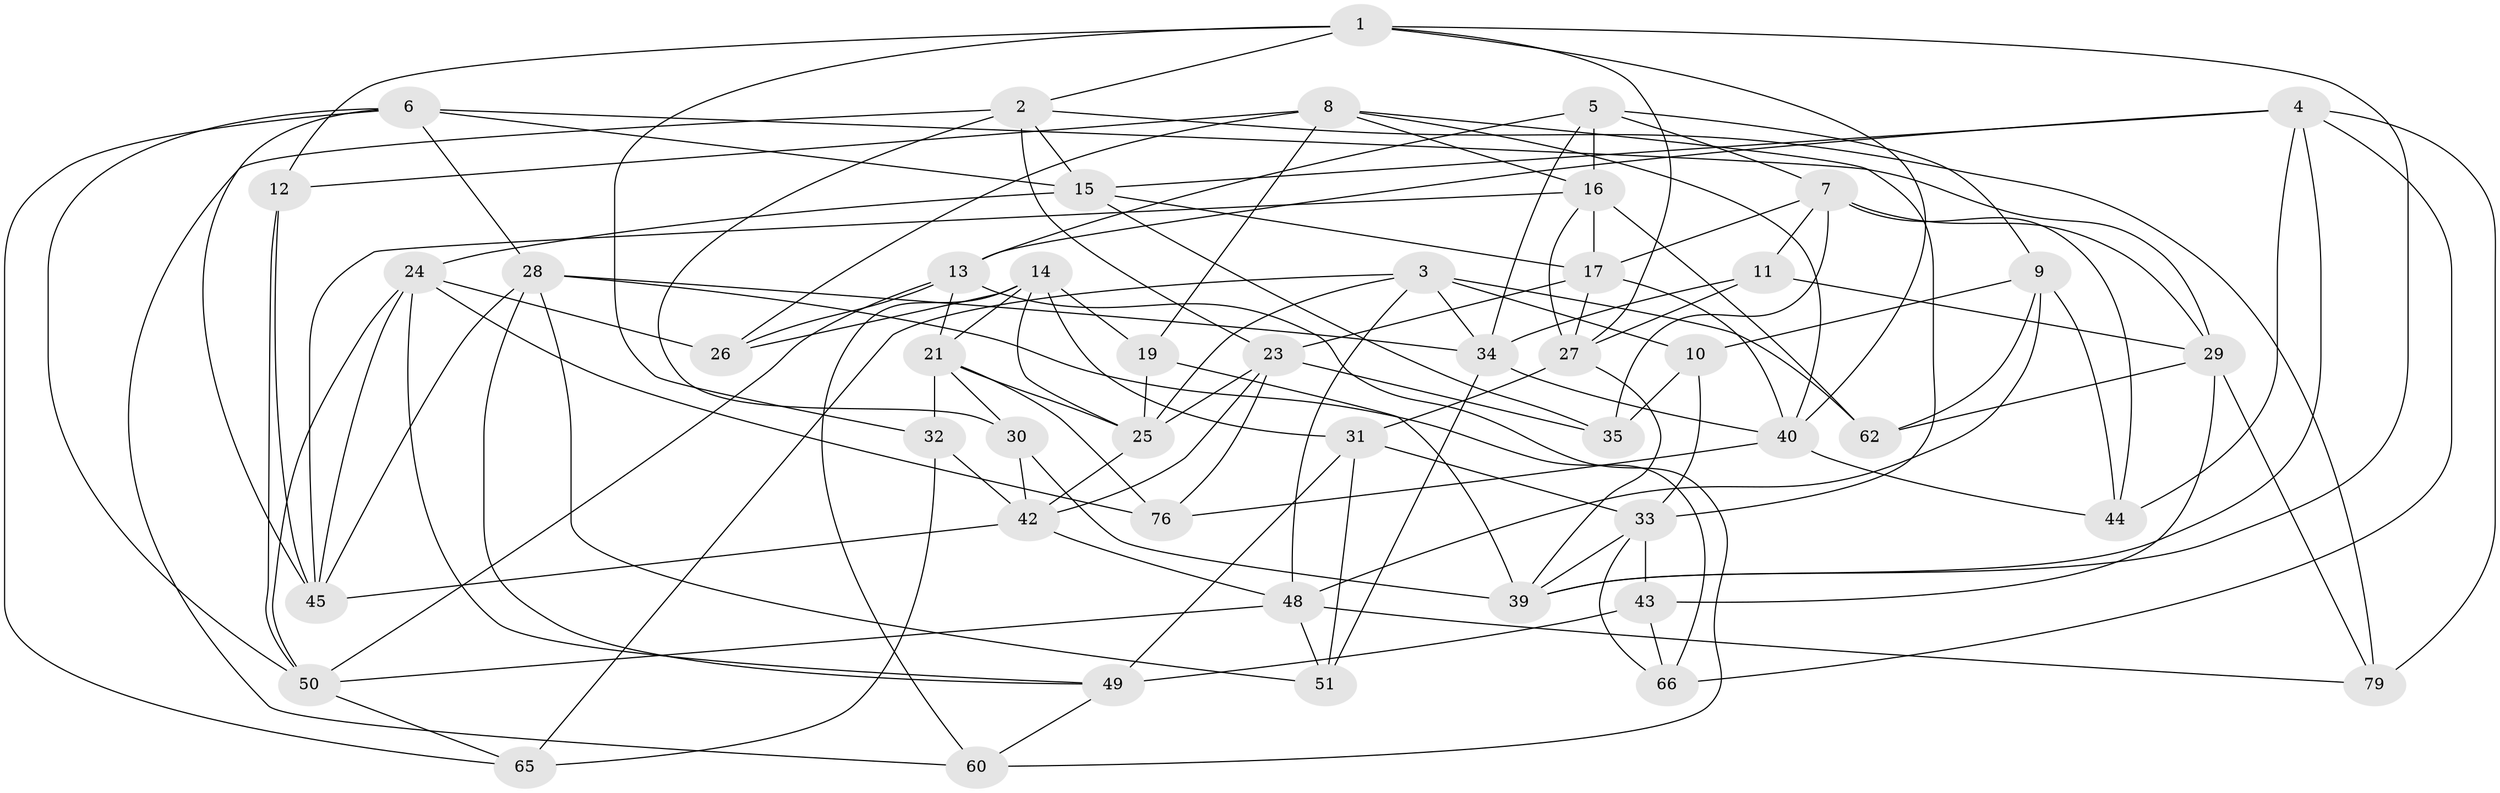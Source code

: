 // Generated by graph-tools (version 1.1) at 2025/24/03/03/25 07:24:28]
// undirected, 48 vertices, 125 edges
graph export_dot {
graph [start="1"]
  node [color=gray90,style=filled];
  1 [super="+20"];
  2 [super="+71"];
  3 [super="+69"];
  4 [super="+22"];
  5 [super="+70"];
  6 [super="+67"];
  7 [super="+77"];
  8 [super="+18"];
  9 [super="+74"];
  10;
  11;
  12;
  13 [super="+68"];
  14 [super="+58"];
  15 [super="+41"];
  16 [super="+59"];
  17 [super="+46"];
  19;
  21 [super="+63"];
  23 [super="+36"];
  24 [super="+73"];
  25 [super="+47"];
  26;
  27 [super="+37"];
  28 [super="+55"];
  29 [super="+75"];
  30;
  31 [super="+57"];
  32;
  33 [super="+38"];
  34 [super="+52"];
  35;
  39 [super="+78"];
  40 [super="+72"];
  42 [super="+64"];
  43;
  44;
  45 [super="+54"];
  48 [super="+53"];
  49 [super="+61"];
  50 [super="+56"];
  51;
  60;
  62;
  65;
  66;
  76;
  79;
  1 -- 27;
  1 -- 32;
  1 -- 39;
  1 -- 12;
  1 -- 40;
  1 -- 2;
  2 -- 23;
  2 -- 60;
  2 -- 30;
  2 -- 79;
  2 -- 15;
  3 -- 25;
  3 -- 65;
  3 -- 34;
  3 -- 48;
  3 -- 10;
  3 -- 62;
  4 -- 39;
  4 -- 66;
  4 -- 13;
  4 -- 79;
  4 -- 44;
  4 -- 15;
  5 -- 16;
  5 -- 7;
  5 -- 9 [weight=2];
  5 -- 34;
  5 -- 13;
  6 -- 45;
  6 -- 28;
  6 -- 15;
  6 -- 65;
  6 -- 50;
  6 -- 29;
  7 -- 29;
  7 -- 44;
  7 -- 11;
  7 -- 17;
  7 -- 35;
  8 -- 40;
  8 -- 12;
  8 -- 16;
  8 -- 33;
  8 -- 26;
  8 -- 19;
  9 -- 62;
  9 -- 48;
  9 -- 10;
  9 -- 44;
  10 -- 35;
  10 -- 33;
  11 -- 34;
  11 -- 29;
  11 -- 27;
  12 -- 50;
  12 -- 45;
  13 -- 21;
  13 -- 50;
  13 -- 26;
  13 -- 60;
  14 -- 26;
  14 -- 19;
  14 -- 60;
  14 -- 31;
  14 -- 21;
  14 -- 25;
  15 -- 24;
  15 -- 35;
  15 -- 17;
  16 -- 45;
  16 -- 17;
  16 -- 27;
  16 -- 62;
  17 -- 40;
  17 -- 27;
  17 -- 23;
  19 -- 25;
  19 -- 39;
  21 -- 32;
  21 -- 30;
  21 -- 76;
  21 -- 25;
  23 -- 35;
  23 -- 76;
  23 -- 42;
  23 -- 25;
  24 -- 76;
  24 -- 49;
  24 -- 50;
  24 -- 26;
  24 -- 45;
  25 -- 42;
  27 -- 39;
  27 -- 31;
  28 -- 66;
  28 -- 34;
  28 -- 49;
  28 -- 51;
  28 -- 45;
  29 -- 79;
  29 -- 43;
  29 -- 62;
  30 -- 42;
  30 -- 39;
  31 -- 51;
  31 -- 33;
  31 -- 49 [weight=2];
  32 -- 65;
  32 -- 42;
  33 -- 39;
  33 -- 66;
  33 -- 43;
  34 -- 51;
  34 -- 40;
  40 -- 44;
  40 -- 76;
  42 -- 48;
  42 -- 45;
  43 -- 49;
  43 -- 66;
  48 -- 79;
  48 -- 50;
  48 -- 51;
  49 -- 60;
  50 -- 65;
}
